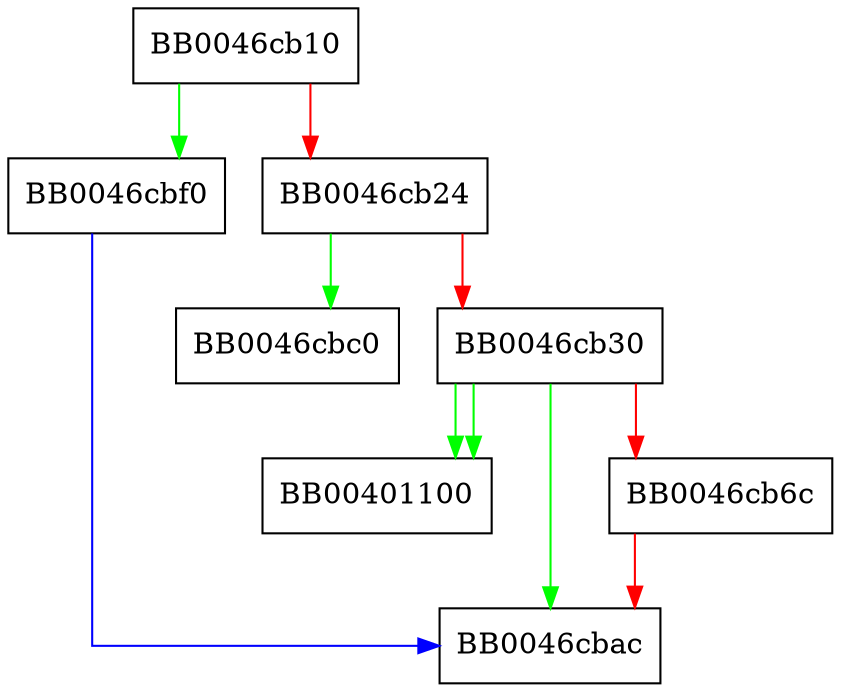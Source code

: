 digraph make_engine_uri {
  node [shape="box"];
  graph [splines=ortho];
  BB0046cb10 -> BB0046cbf0 [color="green"];
  BB0046cb10 -> BB0046cb24 [color="red"];
  BB0046cb24 -> BB0046cbc0 [color="green"];
  BB0046cb24 -> BB0046cb30 [color="red"];
  BB0046cb30 -> BB00401100 [color="green"];
  BB0046cb30 -> BB00401100 [color="green"];
  BB0046cb30 -> BB0046cbac [color="green"];
  BB0046cb30 -> BB0046cb6c [color="red"];
  BB0046cb6c -> BB0046cbac [color="red"];
  BB0046cbf0 -> BB0046cbac [color="blue"];
}
